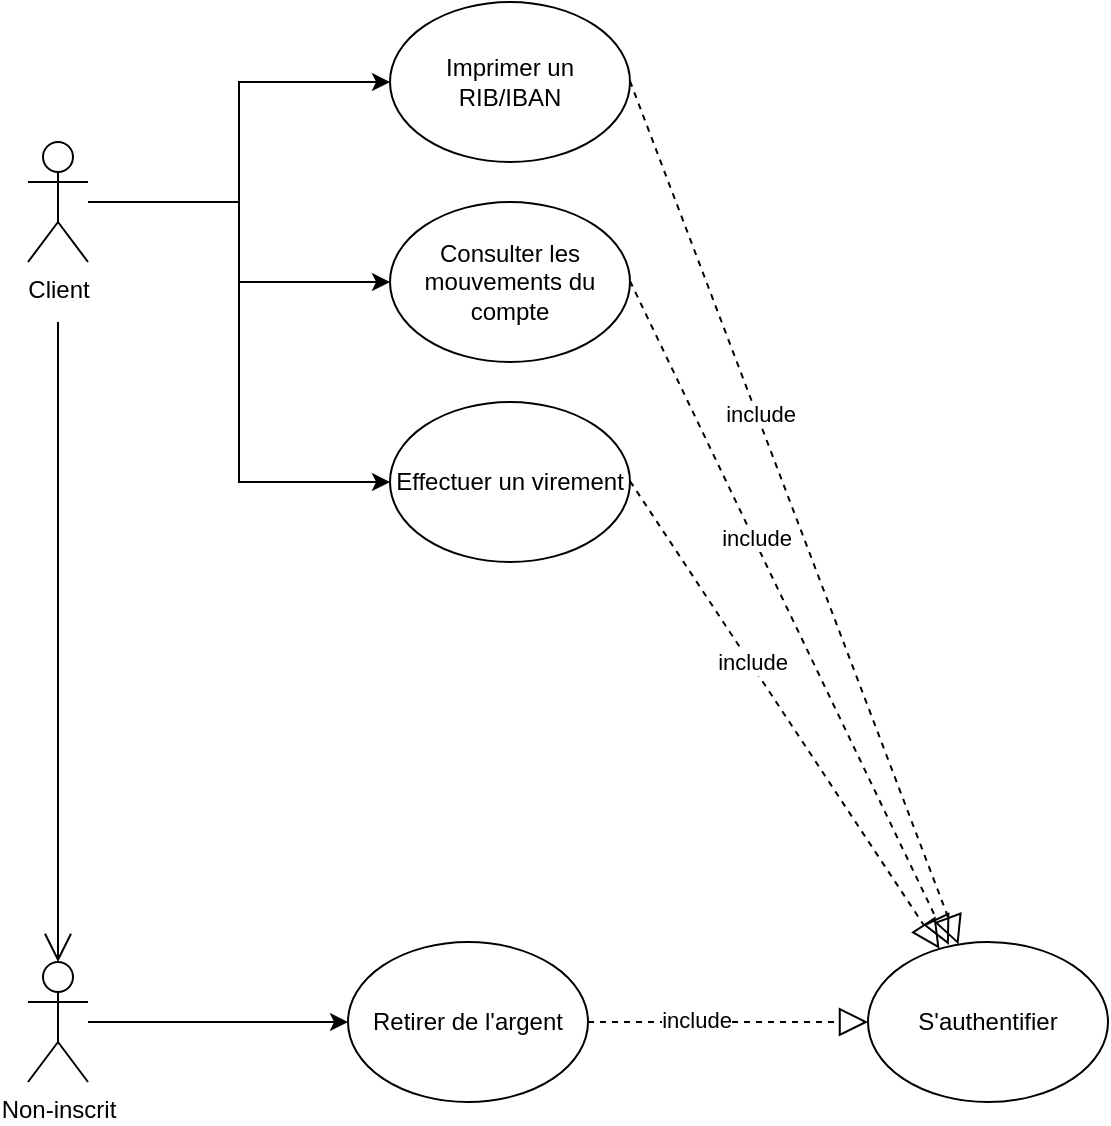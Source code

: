 <mxfile version="16.5.6" type="github">
  <diagram name="Page-1" id="9361dd3d-8414-5efd-6122-117bd74ce7a7">
    <mxGraphModel dx="2175" dy="1394" grid="1" gridSize="10" guides="1" tooltips="1" connect="1" arrows="1" fold="1" page="0" pageScale="1.5" pageWidth="826" pageHeight="1169" background="none" math="0" shadow="0">
      <root>
        <mxCell id="0" />
        <mxCell id="1" parent="0" />
        <mxCell id="AAFDWKz1jEGARac1eOJL-104" value="Imprimer un RIB/IBAN" style="ellipse;whiteSpace=wrap;html=1;" vertex="1" parent="1">
          <mxGeometry x="-669" y="-460" width="120" height="80" as="geometry" />
        </mxCell>
        <mxCell id="AAFDWKz1jEGARac1eOJL-105" value="Consulter les mouvements du compte" style="ellipse;whiteSpace=wrap;html=1;" vertex="1" parent="1">
          <mxGeometry x="-669" y="-360" width="120" height="80" as="geometry" />
        </mxCell>
        <mxCell id="AAFDWKz1jEGARac1eOJL-106" value="Effectuer un virement" style="ellipse;whiteSpace=wrap;html=1;" vertex="1" parent="1">
          <mxGeometry x="-669" y="-260" width="120" height="80" as="geometry" />
        </mxCell>
        <mxCell id="AAFDWKz1jEGARac1eOJL-112" style="edgeStyle=orthogonalEdgeStyle;rounded=0;orthogonalLoop=1;jettySize=auto;html=1;entryX=0;entryY=0.5;entryDx=0;entryDy=0;" edge="1" parent="1" source="AAFDWKz1jEGARac1eOJL-109" target="AAFDWKz1jEGARac1eOJL-104">
          <mxGeometry relative="1" as="geometry" />
        </mxCell>
        <mxCell id="AAFDWKz1jEGARac1eOJL-113" style="edgeStyle=orthogonalEdgeStyle;rounded=0;orthogonalLoop=1;jettySize=auto;html=1;" edge="1" parent="1" source="AAFDWKz1jEGARac1eOJL-109" target="AAFDWKz1jEGARac1eOJL-105">
          <mxGeometry relative="1" as="geometry" />
        </mxCell>
        <mxCell id="AAFDWKz1jEGARac1eOJL-114" style="edgeStyle=orthogonalEdgeStyle;rounded=0;orthogonalLoop=1;jettySize=auto;html=1;entryX=0;entryY=0.5;entryDx=0;entryDy=0;" edge="1" parent="1" source="AAFDWKz1jEGARac1eOJL-109" target="AAFDWKz1jEGARac1eOJL-106">
          <mxGeometry relative="1" as="geometry" />
        </mxCell>
        <mxCell id="AAFDWKz1jEGARac1eOJL-109" value="&lt;div&gt;Client&lt;/div&gt;&lt;div&gt;&lt;br&gt;&lt;/div&gt;" style="shape=umlActor;verticalLabelPosition=bottom;verticalAlign=top;html=1;" vertex="1" parent="1">
          <mxGeometry x="-850" y="-390" width="30" height="60" as="geometry" />
        </mxCell>
        <mxCell id="AAFDWKz1jEGARac1eOJL-141" style="edgeStyle=orthogonalEdgeStyle;rounded=0;orthogonalLoop=1;jettySize=auto;html=1;entryX=0;entryY=0.5;entryDx=0;entryDy=0;" edge="1" parent="1" source="AAFDWKz1jEGARac1eOJL-123" target="AAFDWKz1jEGARac1eOJL-134">
          <mxGeometry relative="1" as="geometry" />
        </mxCell>
        <mxCell id="AAFDWKz1jEGARac1eOJL-123" value="&lt;div&gt;Non-inscrit&lt;br&gt;&lt;/div&gt;" style="shape=umlActor;verticalLabelPosition=bottom;verticalAlign=top;html=1;" vertex="1" parent="1">
          <mxGeometry x="-850" y="20" width="30" height="60" as="geometry" />
        </mxCell>
        <mxCell id="AAFDWKz1jEGARac1eOJL-134" value="Retirer de l&#39;argent" style="ellipse;whiteSpace=wrap;html=1;" vertex="1" parent="1">
          <mxGeometry x="-690" y="10" width="120" height="80" as="geometry" />
        </mxCell>
        <mxCell id="AAFDWKz1jEGARac1eOJL-135" value="S&#39;authentifier" style="ellipse;whiteSpace=wrap;html=1;" vertex="1" parent="1">
          <mxGeometry x="-430" y="10" width="120" height="80" as="geometry" />
        </mxCell>
        <mxCell id="AAFDWKz1jEGARac1eOJL-136" value="" style="endArrow=block;dashed=1;endFill=0;endSize=12;html=1;rounded=0;entryX=0;entryY=0.5;entryDx=0;entryDy=0;" edge="1" parent="1" target="AAFDWKz1jEGARac1eOJL-135">
          <mxGeometry width="160" relative="1" as="geometry">
            <mxPoint x="-570" y="50" as="sourcePoint" />
            <mxPoint x="-390" y="-100" as="targetPoint" />
          </mxGeometry>
        </mxCell>
        <mxCell id="AAFDWKz1jEGARac1eOJL-148" value="include" style="edgeLabel;html=1;align=center;verticalAlign=middle;resizable=0;points=[];" vertex="1" connectable="0" parent="AAFDWKz1jEGARac1eOJL-136">
          <mxGeometry x="-0.227" y="1" relative="1" as="geometry">
            <mxPoint as="offset" />
          </mxGeometry>
        </mxCell>
        <mxCell id="AAFDWKz1jEGARac1eOJL-144" value="" style="endArrow=open;endFill=1;endSize=12;html=1;rounded=0;entryX=0.5;entryY=0;entryDx=0;entryDy=0;entryPerimeter=0;" edge="1" parent="1" target="AAFDWKz1jEGARac1eOJL-123">
          <mxGeometry width="160" relative="1" as="geometry">
            <mxPoint x="-835" y="-300" as="sourcePoint" />
            <mxPoint x="-730" y="-130" as="targetPoint" />
          </mxGeometry>
        </mxCell>
        <mxCell id="AAFDWKz1jEGARac1eOJL-149" value="" style="endArrow=block;dashed=1;endFill=0;endSize=12;html=1;rounded=0;" edge="1" parent="1" target="AAFDWKz1jEGARac1eOJL-135">
          <mxGeometry width="160" relative="1" as="geometry">
            <mxPoint x="-549" y="-420.45" as="sourcePoint" />
            <mxPoint x="-409" y="-420.45" as="targetPoint" />
          </mxGeometry>
        </mxCell>
        <mxCell id="AAFDWKz1jEGARac1eOJL-150" value="include" style="edgeLabel;html=1;align=center;verticalAlign=middle;resizable=0;points=[];" vertex="1" connectable="0" parent="AAFDWKz1jEGARac1eOJL-149">
          <mxGeometry x="-0.227" y="1" relative="1" as="geometry">
            <mxPoint as="offset" />
          </mxGeometry>
        </mxCell>
        <mxCell id="AAFDWKz1jEGARac1eOJL-151" value="" style="endArrow=block;dashed=1;endFill=0;endSize=12;html=1;rounded=0;entryX=0.337;entryY=0.018;entryDx=0;entryDy=0;entryPerimeter=0;" edge="1" parent="1" target="AAFDWKz1jEGARac1eOJL-135">
          <mxGeometry width="160" relative="1" as="geometry">
            <mxPoint x="-549" y="-320.45" as="sourcePoint" />
            <mxPoint x="-409" y="-320.45" as="targetPoint" />
          </mxGeometry>
        </mxCell>
        <mxCell id="AAFDWKz1jEGARac1eOJL-152" value="include" style="edgeLabel;html=1;align=center;verticalAlign=middle;resizable=0;points=[];" vertex="1" connectable="0" parent="AAFDWKz1jEGARac1eOJL-151">
          <mxGeometry x="-0.227" y="1" relative="1" as="geometry">
            <mxPoint as="offset" />
          </mxGeometry>
        </mxCell>
        <mxCell id="AAFDWKz1jEGARac1eOJL-153" value="" style="endArrow=block;dashed=1;endFill=0;endSize=12;html=1;rounded=0;" edge="1" parent="1" target="AAFDWKz1jEGARac1eOJL-135">
          <mxGeometry width="160" relative="1" as="geometry">
            <mxPoint x="-549" y="-220.45" as="sourcePoint" />
            <mxPoint x="-390" y="20" as="targetPoint" />
          </mxGeometry>
        </mxCell>
        <mxCell id="AAFDWKz1jEGARac1eOJL-154" value="include" style="edgeLabel;html=1;align=center;verticalAlign=middle;resizable=0;points=[];" vertex="1" connectable="0" parent="AAFDWKz1jEGARac1eOJL-153">
          <mxGeometry x="-0.227" y="1" relative="1" as="geometry">
            <mxPoint as="offset" />
          </mxGeometry>
        </mxCell>
      </root>
    </mxGraphModel>
  </diagram>
</mxfile>
